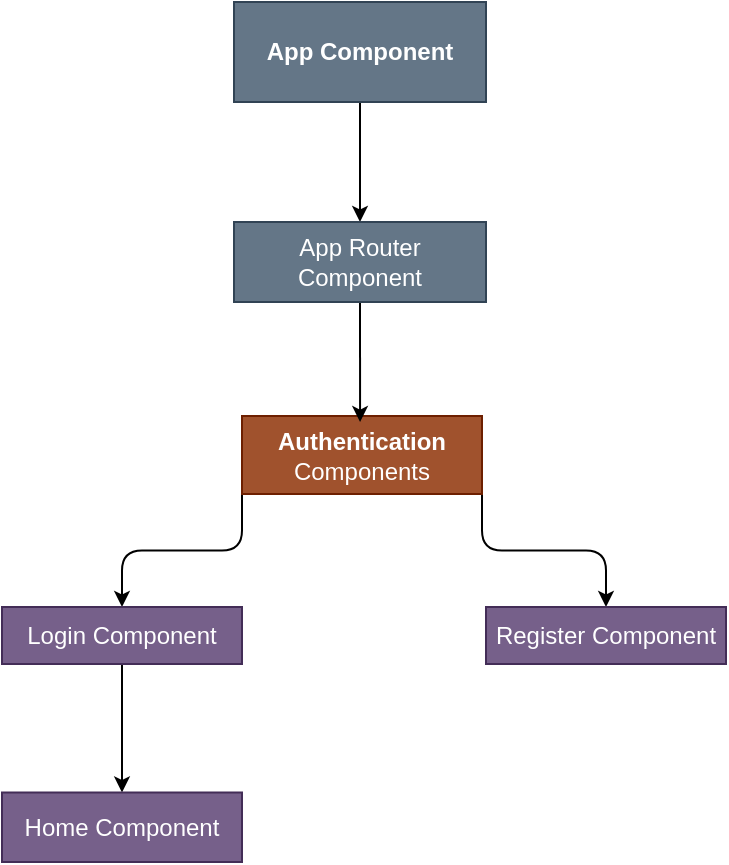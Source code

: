 <mxfile version="14.7.6" type="github"><diagram id="ze9IythUqNXhjoLdUhVM" name="Page-1"><mxGraphModel dx="868" dy="1637" grid="1" gridSize="10" guides="1" tooltips="1" connect="1" arrows="1" fold="1" page="1" pageScale="1" pageWidth="827" pageHeight="1169" background="none" math="0" shadow="0"><root><mxCell id="0"/><mxCell id="1" parent="0"/><mxCell id="TS5xQsst4imorg8_udtE-26" style="edgeStyle=orthogonalEdgeStyle;rounded=1;sketch=0;orthogonalLoop=1;jettySize=auto;html=1;exitX=0.5;exitY=1;exitDx=0;exitDy=0;entryX=0.5;entryY=0;entryDx=0;entryDy=0;shadow=0;endSize=5;strokeColor=#000000;fillColor=#FF3333;" edge="1" parent="1" source="TS5xQsst4imorg8_udtE-3" target="TS5xQsst4imorg8_udtE-15"><mxGeometry relative="1" as="geometry"/></mxCell><mxCell id="TS5xQsst4imorg8_udtE-3" value="&lt;b&gt;App Component&lt;/b&gt;" style="rounded=0;whiteSpace=wrap;html=1;fillColor=#647687;strokeColor=#314354;fontColor=#ffffff;" vertex="1" parent="1"><mxGeometry x="320" y="-1120" width="126" height="50" as="geometry"/></mxCell><mxCell id="TS5xQsst4imorg8_udtE-20" style="edgeStyle=orthogonalEdgeStyle;rounded=1;sketch=0;orthogonalLoop=1;jettySize=auto;html=1;exitX=1;exitY=1;exitDx=0;exitDy=0;entryX=0.5;entryY=0;entryDx=0;entryDy=0;shadow=0;endSize=5;strokeColor=#000000;fillColor=#FF3333;" edge="1" parent="1" source="TS5xQsst4imorg8_udtE-5" target="TS5xQsst4imorg8_udtE-7"><mxGeometry relative="1" as="geometry"/></mxCell><mxCell id="TS5xQsst4imorg8_udtE-21" style="edgeStyle=orthogonalEdgeStyle;rounded=1;sketch=0;orthogonalLoop=1;jettySize=auto;html=1;exitX=0;exitY=1;exitDx=0;exitDy=0;entryX=0.5;entryY=0;entryDx=0;entryDy=0;shadow=0;endSize=5;strokeColor=#000000;fillColor=#FF3333;" edge="1" parent="1" source="TS5xQsst4imorg8_udtE-5" target="TS5xQsst4imorg8_udtE-16"><mxGeometry relative="1" as="geometry"/></mxCell><mxCell id="TS5xQsst4imorg8_udtE-5" value="&lt;font color=&quot;#FFFFFF&quot;&gt;&lt;b&gt;Authentication&lt;/b&gt;&lt;/font&gt; Components" style="rounded=0;whiteSpace=wrap;html=1;fillColor=#a0522d;strokeColor=#6D1F00;fontColor=#ffffff;" vertex="1" parent="1"><mxGeometry x="324" y="-913" width="120" height="39" as="geometry"/></mxCell><mxCell id="TS5xQsst4imorg8_udtE-7" value="Register Component" style="rounded=0;whiteSpace=wrap;html=1;fillColor=#76608a;strokeColor=#432D57;fontColor=#ffffff;" vertex="1" parent="1"><mxGeometry x="446" y="-817.5" width="120" height="28.5" as="geometry"/></mxCell><mxCell id="TS5xQsst4imorg8_udtE-25" style="edgeStyle=orthogonalEdgeStyle;rounded=1;sketch=0;orthogonalLoop=1;jettySize=auto;html=1;exitX=0.5;exitY=1;exitDx=0;exitDy=0;shadow=0;endSize=5;strokeColor=#000000;fillColor=#FF3333;entryX=0.492;entryY=0.077;entryDx=0;entryDy=0;entryPerimeter=0;" edge="1" parent="1" source="TS5xQsst4imorg8_udtE-15" target="TS5xQsst4imorg8_udtE-5"><mxGeometry relative="1" as="geometry"><mxPoint x="383" y="-920" as="targetPoint"/></mxGeometry></mxCell><mxCell id="TS5xQsst4imorg8_udtE-15" value="App Router Component" style="rounded=0;whiteSpace=wrap;html=1;fillColor=#647687;strokeColor=#314354;fontColor=#ffffff;" vertex="1" parent="1"><mxGeometry x="320" y="-1010" width="126" height="40" as="geometry"/></mxCell><mxCell id="TS5xQsst4imorg8_udtE-29" value="" style="edgeStyle=orthogonalEdgeStyle;rounded=1;sketch=0;orthogonalLoop=1;jettySize=auto;html=1;shadow=0;endSize=5;strokeColor=#000000;fillColor=#FF3333;" edge="1" parent="1" source="TS5xQsst4imorg8_udtE-16" target="TS5xQsst4imorg8_udtE-28"><mxGeometry relative="1" as="geometry"/></mxCell><mxCell id="TS5xQsst4imorg8_udtE-16" value="Login Component" style="rounded=0;whiteSpace=wrap;html=1;fillColor=#76608a;strokeColor=#432D57;fontColor=#ffffff;" vertex="1" parent="1"><mxGeometry x="204" y="-817.5" width="120" height="28.5" as="geometry"/></mxCell><mxCell id="TS5xQsst4imorg8_udtE-28" value="Home Component" style="whiteSpace=wrap;html=1;rounded=0;fontColor=#ffffff;strokeColor=#432D57;fillColor=#76608a;" vertex="1" parent="1"><mxGeometry x="204" y="-724.75" width="120" height="34.75" as="geometry"/></mxCell></root></mxGraphModel></diagram></mxfile>
